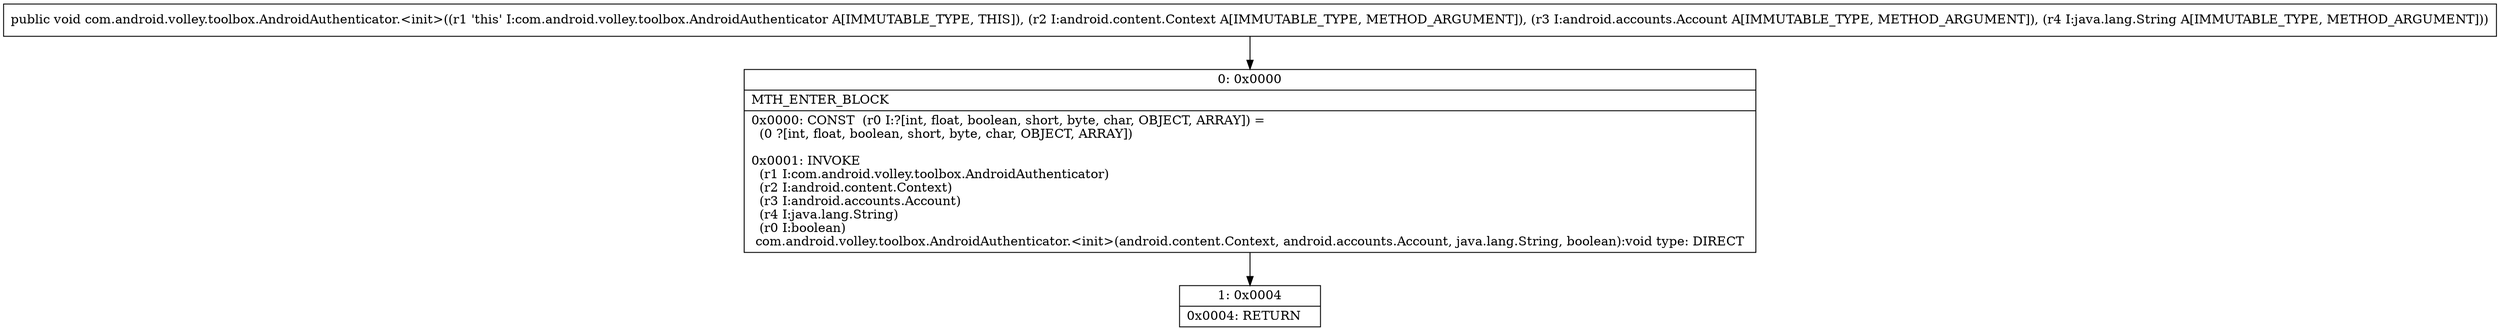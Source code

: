 digraph "CFG forcom.android.volley.toolbox.AndroidAuthenticator.\<init\>(Landroid\/content\/Context;Landroid\/accounts\/Account;Ljava\/lang\/String;)V" {
Node_0 [shape=record,label="{0\:\ 0x0000|MTH_ENTER_BLOCK\l|0x0000: CONST  (r0 I:?[int, float, boolean, short, byte, char, OBJECT, ARRAY]) = \l  (0 ?[int, float, boolean, short, byte, char, OBJECT, ARRAY])\l \l0x0001: INVOKE  \l  (r1 I:com.android.volley.toolbox.AndroidAuthenticator)\l  (r2 I:android.content.Context)\l  (r3 I:android.accounts.Account)\l  (r4 I:java.lang.String)\l  (r0 I:boolean)\l com.android.volley.toolbox.AndroidAuthenticator.\<init\>(android.content.Context, android.accounts.Account, java.lang.String, boolean):void type: DIRECT \l}"];
Node_1 [shape=record,label="{1\:\ 0x0004|0x0004: RETURN   \l}"];
MethodNode[shape=record,label="{public void com.android.volley.toolbox.AndroidAuthenticator.\<init\>((r1 'this' I:com.android.volley.toolbox.AndroidAuthenticator A[IMMUTABLE_TYPE, THIS]), (r2 I:android.content.Context A[IMMUTABLE_TYPE, METHOD_ARGUMENT]), (r3 I:android.accounts.Account A[IMMUTABLE_TYPE, METHOD_ARGUMENT]), (r4 I:java.lang.String A[IMMUTABLE_TYPE, METHOD_ARGUMENT])) }"];
MethodNode -> Node_0;
Node_0 -> Node_1;
}

